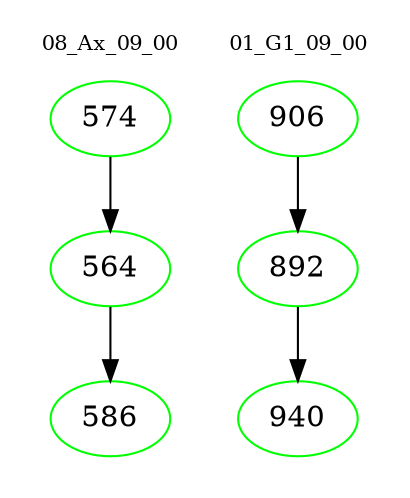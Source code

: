 digraph{
subgraph cluster_0 {
color = white
label = "08_Ax_09_00";
fontsize=10;
T0_574 [label="574", color="green"]
T0_574 -> T0_564 [color="black"]
T0_564 [label="564", color="green"]
T0_564 -> T0_586 [color="black"]
T0_586 [label="586", color="green"]
}
subgraph cluster_1 {
color = white
label = "01_G1_09_00";
fontsize=10;
T1_906 [label="906", color="green"]
T1_906 -> T1_892 [color="black"]
T1_892 [label="892", color="green"]
T1_892 -> T1_940 [color="black"]
T1_940 [label="940", color="green"]
}
}
